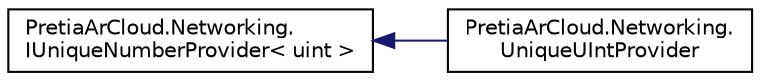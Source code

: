 digraph "Graphical Class Hierarchy"
{
 // LATEX_PDF_SIZE
  edge [fontname="Helvetica",fontsize="10",labelfontname="Helvetica",labelfontsize="10"];
  node [fontname="Helvetica",fontsize="10",shape=record];
  rankdir="LR";
  Node0 [label="PretiaArCloud.Networking.\lIUniqueNumberProvider\< uint \>",height=0.2,width=0.4,color="black", fillcolor="white", style="filled",URL="$interfacePretiaArCloud_1_1Networking_1_1IUniqueNumberProvider.html",tooltip=" "];
  Node0 -> Node1 [dir="back",color="midnightblue",fontsize="10",style="solid",fontname="Helvetica"];
  Node1 [label="PretiaArCloud.Networking.\lUniqueUIntProvider",height=0.2,width=0.4,color="black", fillcolor="white", style="filled",URL="$classPretiaArCloud_1_1Networking_1_1UniqueUIntProvider.html",tooltip=" "];
}
